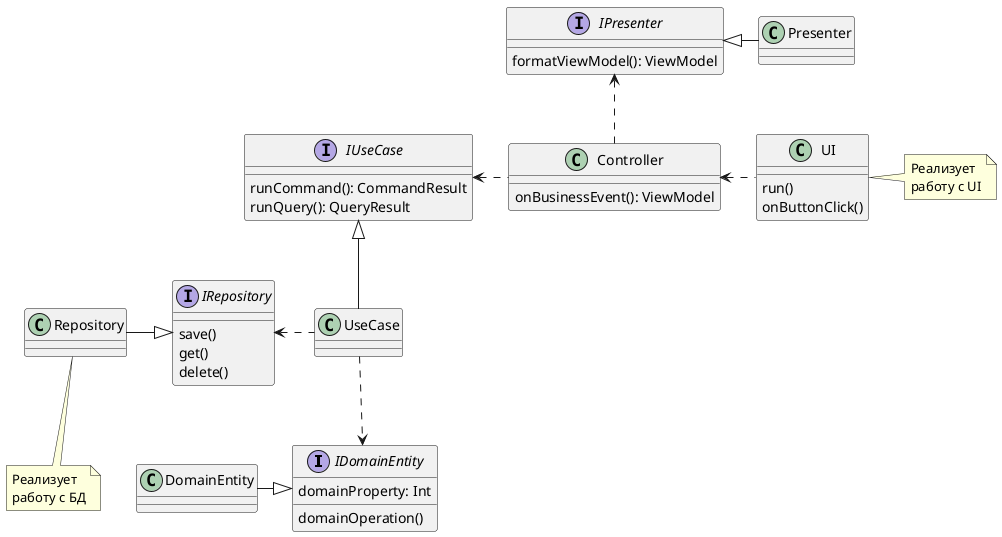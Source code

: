@startuml
'https://plantuml.com/class-diagram

interface IDomainEntity{
    domainProperty: Int
    domainOperation()
}
class DomainEntity
DomainEntity -r-|> IDomainEntity

interface IRepository{
    save()
    get()
    delete()
}

class Repository
IRepository <|-l- Repository
note bottom of Repository: Реализует \nработу с БД

interface IPresenter{
    formatViewModel(): ViewModel
}

class Presenter{

}
IPresenter <|-r- Presenter


interface IUseCase{
    runCommand(): CommandResult
    runQuery(): QueryResult
}
class UseCase
IUseCase <|-d- UseCase

UseCase ..> IDomainEntity

class Controller{
    onBusinessEvent(): ViewModel
}

Controller .l.> IUseCase
UseCase .l.> IRepository
Controller .u.> IPresenter

class UI{
    run()
    onButtonClick()
}
note right of UI: Реализует \nработу с UI

UI .l.> Controller

@enduml